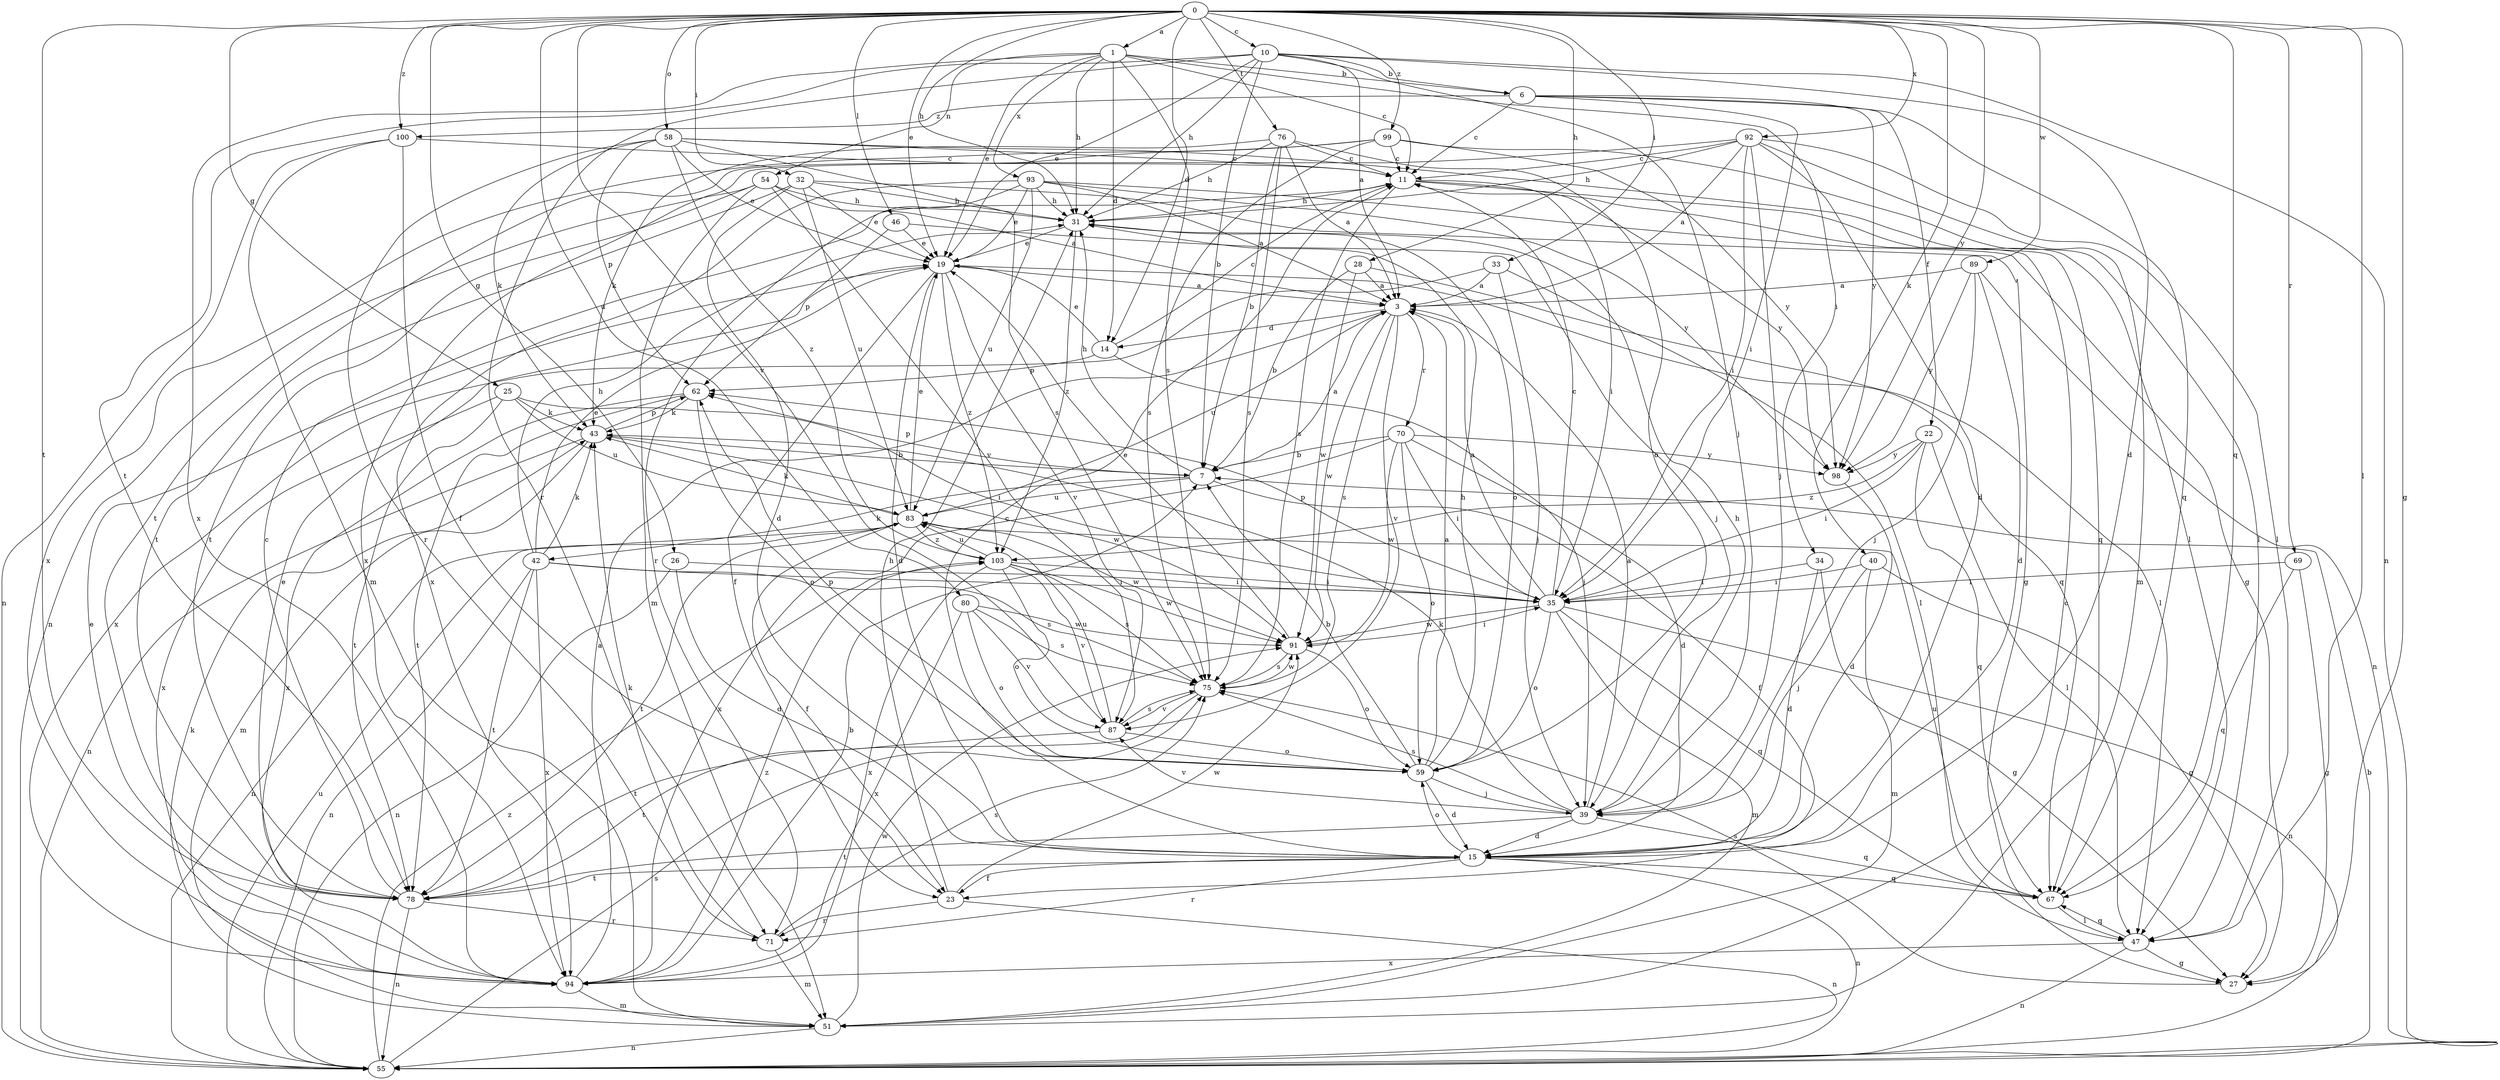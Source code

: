 strict digraph  {
0;
1;
3;
6;
7;
10;
11;
14;
15;
19;
22;
23;
25;
26;
27;
28;
31;
32;
33;
34;
35;
39;
40;
42;
43;
46;
47;
51;
54;
55;
58;
59;
62;
67;
69;
70;
71;
75;
76;
78;
80;
83;
87;
89;
91;
92;
93;
94;
98;
99;
100;
103;
0 -> 1  [label=a];
0 -> 10  [label=c];
0 -> 14  [label=d];
0 -> 19  [label=e];
0 -> 25  [label=g];
0 -> 26  [label=g];
0 -> 27  [label=g];
0 -> 28  [label=h];
0 -> 31  [label=h];
0 -> 32  [label=i];
0 -> 33  [label=i];
0 -> 40  [label=k];
0 -> 46  [label=l];
0 -> 47  [label=l];
0 -> 58  [label=o];
0 -> 67  [label=q];
0 -> 69  [label=r];
0 -> 76  [label=t];
0 -> 78  [label=t];
0 -> 80  [label=u];
0 -> 87  [label=v];
0 -> 89  [label=w];
0 -> 92  [label=x];
0 -> 98  [label=y];
0 -> 99  [label=z];
0 -> 100  [label=z];
1 -> 6  [label=b];
1 -> 11  [label=c];
1 -> 14  [label=d];
1 -> 19  [label=e];
1 -> 31  [label=h];
1 -> 34  [label=i];
1 -> 54  [label=n];
1 -> 75  [label=s];
1 -> 93  [label=x];
1 -> 94  [label=x];
3 -> 14  [label=d];
3 -> 70  [label=r];
3 -> 75  [label=s];
3 -> 83  [label=u];
3 -> 87  [label=v];
3 -> 91  [label=w];
6 -> 11  [label=c];
6 -> 22  [label=f];
6 -> 35  [label=i];
6 -> 67  [label=q];
6 -> 98  [label=y];
6 -> 100  [label=z];
7 -> 3  [label=a];
7 -> 23  [label=f];
7 -> 31  [label=h];
7 -> 42  [label=k];
7 -> 62  [label=p];
7 -> 83  [label=u];
10 -> 3  [label=a];
10 -> 6  [label=b];
10 -> 7  [label=b];
10 -> 15  [label=d];
10 -> 19  [label=e];
10 -> 31  [label=h];
10 -> 39  [label=j];
10 -> 55  [label=n];
10 -> 71  [label=r];
10 -> 78  [label=t];
11 -> 31  [label=h];
11 -> 35  [label=i];
11 -> 67  [label=q];
11 -> 75  [label=s];
11 -> 98  [label=y];
14 -> 11  [label=c];
14 -> 19  [label=e];
14 -> 39  [label=j];
14 -> 62  [label=p];
15 -> 11  [label=c];
15 -> 23  [label=f];
15 -> 55  [label=n];
15 -> 59  [label=o];
15 -> 67  [label=q];
15 -> 71  [label=r];
15 -> 78  [label=t];
19 -> 3  [label=a];
19 -> 15  [label=d];
19 -> 23  [label=f];
19 -> 67  [label=q];
19 -> 87  [label=v];
19 -> 103  [label=z];
22 -> 35  [label=i];
22 -> 47  [label=l];
22 -> 67  [label=q];
22 -> 98  [label=y];
22 -> 103  [label=z];
23 -> 31  [label=h];
23 -> 55  [label=n];
23 -> 71  [label=r];
23 -> 91  [label=w];
25 -> 35  [label=i];
25 -> 43  [label=k];
25 -> 78  [label=t];
25 -> 83  [label=u];
25 -> 94  [label=x];
26 -> 15  [label=d];
26 -> 35  [label=i];
26 -> 55  [label=n];
27 -> 75  [label=s];
28 -> 3  [label=a];
28 -> 7  [label=b];
28 -> 47  [label=l];
28 -> 91  [label=w];
31 -> 19  [label=e];
31 -> 59  [label=o];
31 -> 103  [label=z];
32 -> 15  [label=d];
32 -> 19  [label=e];
32 -> 27  [label=g];
32 -> 31  [label=h];
32 -> 78  [label=t];
32 -> 83  [label=u];
33 -> 3  [label=a];
33 -> 39  [label=j];
33 -> 47  [label=l];
33 -> 94  [label=x];
34 -> 15  [label=d];
34 -> 27  [label=g];
34 -> 35  [label=i];
35 -> 3  [label=a];
35 -> 11  [label=c];
35 -> 51  [label=m];
35 -> 55  [label=n];
35 -> 59  [label=o];
35 -> 62  [label=p];
35 -> 67  [label=q];
35 -> 91  [label=w];
39 -> 3  [label=a];
39 -> 15  [label=d];
39 -> 31  [label=h];
39 -> 43  [label=k];
39 -> 67  [label=q];
39 -> 75  [label=s];
39 -> 78  [label=t];
39 -> 87  [label=v];
40 -> 27  [label=g];
40 -> 35  [label=i];
40 -> 39  [label=j];
40 -> 51  [label=m];
42 -> 19  [label=e];
42 -> 31  [label=h];
42 -> 35  [label=i];
42 -> 43  [label=k];
42 -> 55  [label=n];
42 -> 75  [label=s];
42 -> 78  [label=t];
42 -> 94  [label=x];
43 -> 7  [label=b];
43 -> 51  [label=m];
43 -> 55  [label=n];
43 -> 62  [label=p];
43 -> 91  [label=w];
46 -> 19  [label=e];
46 -> 39  [label=j];
46 -> 62  [label=p];
47 -> 27  [label=g];
47 -> 55  [label=n];
47 -> 67  [label=q];
47 -> 94  [label=x];
51 -> 11  [label=c];
51 -> 43  [label=k];
51 -> 55  [label=n];
51 -> 91  [label=w];
54 -> 3  [label=a];
54 -> 31  [label=h];
54 -> 51  [label=m];
54 -> 55  [label=n];
54 -> 78  [label=t];
54 -> 87  [label=v];
55 -> 7  [label=b];
55 -> 75  [label=s];
55 -> 83  [label=u];
55 -> 103  [label=z];
58 -> 11  [label=c];
58 -> 19  [label=e];
58 -> 43  [label=k];
58 -> 47  [label=l];
58 -> 62  [label=p];
58 -> 71  [label=r];
58 -> 75  [label=s];
58 -> 103  [label=z];
59 -> 3  [label=a];
59 -> 7  [label=b];
59 -> 15  [label=d];
59 -> 31  [label=h];
59 -> 39  [label=j];
59 -> 62  [label=p];
62 -> 43  [label=k];
62 -> 59  [label=o];
62 -> 78  [label=t];
62 -> 94  [label=x];
67 -> 47  [label=l];
67 -> 83  [label=u];
69 -> 27  [label=g];
69 -> 35  [label=i];
69 -> 67  [label=q];
70 -> 7  [label=b];
70 -> 15  [label=d];
70 -> 35  [label=i];
70 -> 59  [label=o];
70 -> 91  [label=w];
70 -> 94  [label=x];
70 -> 98  [label=y];
71 -> 43  [label=k];
71 -> 51  [label=m];
71 -> 75  [label=s];
75 -> 78  [label=t];
75 -> 87  [label=v];
75 -> 91  [label=w];
76 -> 3  [label=a];
76 -> 7  [label=b];
76 -> 11  [label=c];
76 -> 31  [label=h];
76 -> 43  [label=k];
76 -> 59  [label=o];
76 -> 75  [label=s];
78 -> 11  [label=c];
78 -> 19  [label=e];
78 -> 55  [label=n];
78 -> 71  [label=r];
80 -> 59  [label=o];
80 -> 75  [label=s];
80 -> 87  [label=v];
80 -> 91  [label=w];
80 -> 94  [label=x];
83 -> 19  [label=e];
83 -> 23  [label=f];
83 -> 43  [label=k];
83 -> 55  [label=n];
83 -> 78  [label=t];
83 -> 91  [label=w];
83 -> 103  [label=z];
87 -> 59  [label=o];
87 -> 75  [label=s];
87 -> 78  [label=t];
87 -> 83  [label=u];
89 -> 3  [label=a];
89 -> 15  [label=d];
89 -> 39  [label=j];
89 -> 55  [label=n];
89 -> 98  [label=y];
91 -> 19  [label=e];
91 -> 35  [label=i];
91 -> 59  [label=o];
91 -> 75  [label=s];
92 -> 3  [label=a];
92 -> 11  [label=c];
92 -> 15  [label=d];
92 -> 31  [label=h];
92 -> 35  [label=i];
92 -> 39  [label=j];
92 -> 47  [label=l];
92 -> 51  [label=m];
92 -> 94  [label=x];
93 -> 3  [label=a];
93 -> 19  [label=e];
93 -> 27  [label=g];
93 -> 31  [label=h];
93 -> 71  [label=r];
93 -> 83  [label=u];
93 -> 94  [label=x];
93 -> 98  [label=y];
94 -> 3  [label=a];
94 -> 7  [label=b];
94 -> 19  [label=e];
94 -> 51  [label=m];
94 -> 103  [label=z];
98 -> 15  [label=d];
99 -> 11  [label=c];
99 -> 47  [label=l];
99 -> 75  [label=s];
99 -> 78  [label=t];
99 -> 94  [label=x];
99 -> 98  [label=y];
100 -> 11  [label=c];
100 -> 23  [label=f];
100 -> 51  [label=m];
100 -> 55  [label=n];
103 -> 35  [label=i];
103 -> 59  [label=o];
103 -> 75  [label=s];
103 -> 83  [label=u];
103 -> 87  [label=v];
103 -> 91  [label=w];
103 -> 94  [label=x];
}
